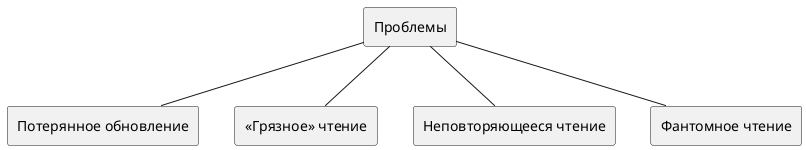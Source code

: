 @startuml

rectangle "Проблемы" as 0

rectangle "Потерянное обновление" as 1
rectangle "«Грязное» чтение" as 2
rectangle "Неповторяющееся чтение" as 3
rectangle "Фантомное чтение" as 4

0 -- 1
0 -- 2
0 -- 3
0 -- 4

@enduml
